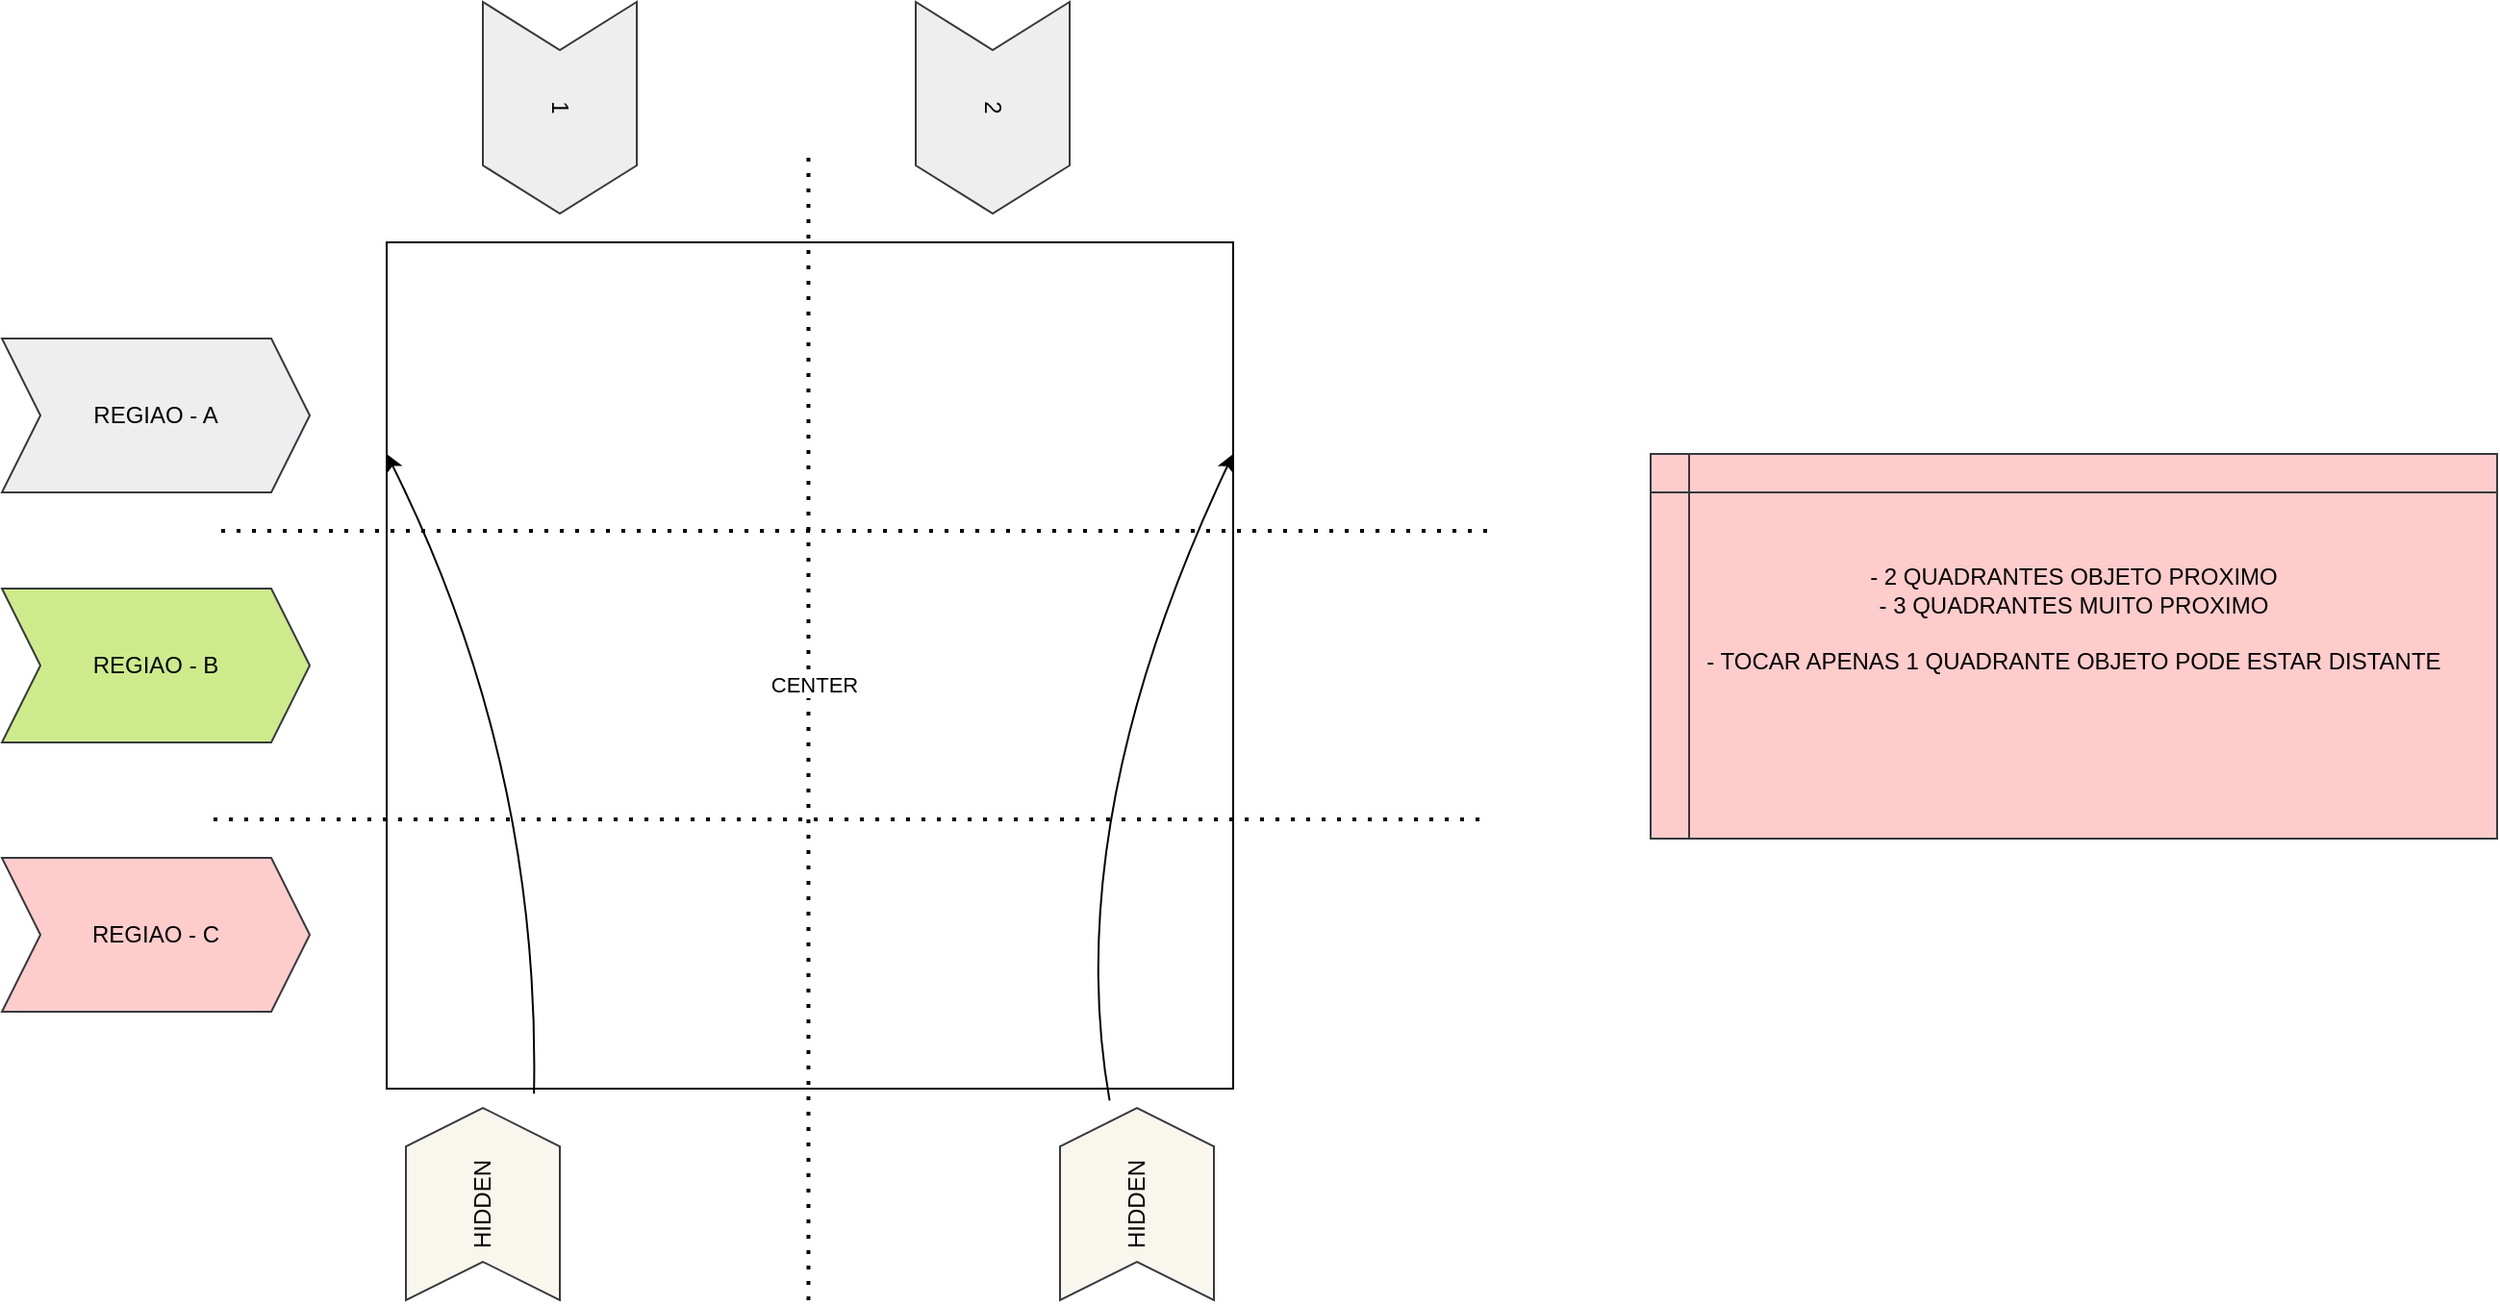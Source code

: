 <mxfile version="24.4.14" type="device">
  <diagram name="Página-1" id="OOLhiQYaRzrUzU_-95qS">
    <mxGraphModel dx="2271" dy="2065" grid="1" gridSize="10" guides="1" tooltips="1" connect="1" arrows="1" fold="1" page="1" pageScale="1" pageWidth="827" pageHeight="1169" math="0" shadow="0">
      <root>
        <mxCell id="0" />
        <mxCell id="1" parent="0" />
        <mxCell id="5I94mgKOTIEArTd720f6-1" value="" style="whiteSpace=wrap;html=1;aspect=fixed;" vertex="1" parent="1">
          <mxGeometry x="170" y="-110" width="440" height="440" as="geometry" />
        </mxCell>
        <mxCell id="5I94mgKOTIEArTd720f6-4" value="" style="curved=1;endArrow=classic;html=1;rounded=0;entryX=0;entryY=0.25;entryDx=0;entryDy=0;exitX=0.174;exitY=1.006;exitDx=0;exitDy=0;exitPerimeter=0;" edge="1" parent="1" source="5I94mgKOTIEArTd720f6-1" target="5I94mgKOTIEArTd720f6-1">
          <mxGeometry width="50" height="50" relative="1" as="geometry">
            <mxPoint x="310" y="320" as="sourcePoint" />
            <mxPoint x="380" y="110" as="targetPoint" />
            <Array as="points">
              <mxPoint x="250" y="160" />
            </Array>
          </mxGeometry>
        </mxCell>
        <mxCell id="5I94mgKOTIEArTd720f6-6" value="" style="curved=1;endArrow=classic;html=1;rounded=0;entryX=1;entryY=0.25;entryDx=0;entryDy=0;exitX=0.854;exitY=1.014;exitDx=0;exitDy=0;exitPerimeter=0;" edge="1" parent="1" source="5I94mgKOTIEArTd720f6-1" target="5I94mgKOTIEArTd720f6-1">
          <mxGeometry width="50" height="50" relative="1" as="geometry">
            <mxPoint x="500" y="330" as="sourcePoint" />
            <mxPoint x="360" y="-3" as="targetPoint" />
            <Array as="points">
              <mxPoint x="520" y="190" />
            </Array>
          </mxGeometry>
        </mxCell>
        <mxCell id="5I94mgKOTIEArTd720f6-19" value="REGIAO - A" style="shape=step;perimeter=stepPerimeter;whiteSpace=wrap;html=1;fixedSize=1;fillColor=#eeeeee;strokeColor=#36393d;" vertex="1" parent="1">
          <mxGeometry x="-30" y="-60" width="160" height="80" as="geometry" />
        </mxCell>
        <mxCell id="5I94mgKOTIEArTd720f6-20" value="REGIAO - B" style="shape=step;perimeter=stepPerimeter;whiteSpace=wrap;html=1;fixedSize=1;fillColor=#cdeb8b;strokeColor=#36393d;" vertex="1" parent="1">
          <mxGeometry x="-30" y="70" width="160" height="80" as="geometry" />
        </mxCell>
        <mxCell id="5I94mgKOTIEArTd720f6-21" value="REGIAO - C" style="shape=step;perimeter=stepPerimeter;whiteSpace=wrap;html=1;fixedSize=1;fillColor=#ffcccc;strokeColor=#36393d;" vertex="1" parent="1">
          <mxGeometry x="-30" y="210" width="160" height="80" as="geometry" />
        </mxCell>
        <mxCell id="5I94mgKOTIEArTd720f6-22" value="" style="endArrow=none;dashed=1;html=1;dashPattern=1 3;strokeWidth=2;rounded=0;" edge="1" parent="1">
          <mxGeometry width="50" height="50" relative="1" as="geometry">
            <mxPoint x="80" y="190" as="sourcePoint" />
            <mxPoint x="740" y="190" as="targetPoint" />
          </mxGeometry>
        </mxCell>
        <mxCell id="5I94mgKOTIEArTd720f6-23" value="" style="endArrow=none;dashed=1;html=1;dashPattern=1 3;strokeWidth=2;rounded=0;" edge="1" parent="1">
          <mxGeometry width="50" height="50" relative="1" as="geometry">
            <mxPoint x="84" y="40" as="sourcePoint" />
            <mxPoint x="744" y="40" as="targetPoint" />
          </mxGeometry>
        </mxCell>
        <mxCell id="5I94mgKOTIEArTd720f6-24" value="HIDDEN" style="shape=step;perimeter=stepPerimeter;whiteSpace=wrap;html=1;fixedSize=1;rotation=-90;fillColor=#f9f7ed;strokeColor=#36393d;" vertex="1" parent="1">
          <mxGeometry x="170" y="350" width="100" height="80" as="geometry" />
        </mxCell>
        <mxCell id="5I94mgKOTIEArTd720f6-25" value="HIDDEN" style="shape=step;perimeter=stepPerimeter;whiteSpace=wrap;html=1;fixedSize=1;rotation=-90;fillColor=#f9f7ed;strokeColor=#36393d;" vertex="1" parent="1">
          <mxGeometry x="510" y="350" width="100" height="80" as="geometry" />
        </mxCell>
        <mxCell id="5I94mgKOTIEArTd720f6-26" value="" style="endArrow=none;dashed=1;html=1;dashPattern=1 3;strokeWidth=2;rounded=0;" edge="1" parent="1">
          <mxGeometry width="50" height="50" relative="1" as="geometry">
            <mxPoint x="389.23" y="440" as="sourcePoint" />
            <mxPoint x="389.23" y="-160" as="targetPoint" />
          </mxGeometry>
        </mxCell>
        <mxCell id="5I94mgKOTIEArTd720f6-27" value="CENTER" style="edgeLabel;html=1;align=center;verticalAlign=middle;resizable=0;points=[];" vertex="1" connectable="0" parent="5I94mgKOTIEArTd720f6-26">
          <mxGeometry x="0.07" y="-3" relative="1" as="geometry">
            <mxPoint y="1" as="offset" />
          </mxGeometry>
        </mxCell>
        <mxCell id="5I94mgKOTIEArTd720f6-28" value="- 2 QUADRANTES OBJETO PROXIMO&lt;div&gt;- 3 QUADRANTES MUITO PROXIMO&lt;/div&gt;&lt;div&gt;&lt;br&gt;&lt;/div&gt;&lt;div&gt;- TOCAR APENAS 1 QUADRANTE OBJETO PODE ESTAR DISTANTE&lt;/div&gt;&lt;div&gt;&lt;br&gt;&lt;/div&gt;&lt;div&gt;&lt;br&gt;&lt;/div&gt;" style="shape=internalStorage;whiteSpace=wrap;html=1;backgroundOutline=1;fillColor=#ffcccc;strokeColor=#36393d;" vertex="1" parent="1">
          <mxGeometry x="827" width="440" height="200" as="geometry" />
        </mxCell>
        <mxCell id="5I94mgKOTIEArTd720f6-29" value="1" style="shape=step;perimeter=stepPerimeter;whiteSpace=wrap;html=1;fixedSize=1;fillColor=#eeeeee;strokeColor=#36393d;rotation=90;size=25;" vertex="1" parent="1">
          <mxGeometry x="205" y="-220" width="110" height="80" as="geometry" />
        </mxCell>
        <mxCell id="5I94mgKOTIEArTd720f6-30" value="2" style="shape=step;perimeter=stepPerimeter;whiteSpace=wrap;html=1;fixedSize=1;fillColor=#eeeeee;strokeColor=#36393d;rotation=90;size=25;" vertex="1" parent="1">
          <mxGeometry x="430" y="-220" width="110" height="80" as="geometry" />
        </mxCell>
      </root>
    </mxGraphModel>
  </diagram>
</mxfile>
